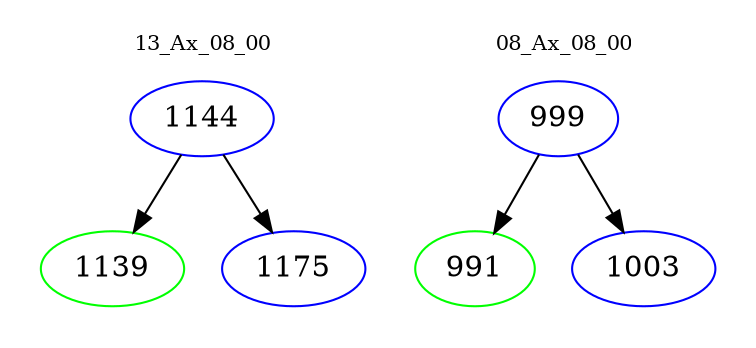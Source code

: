 digraph{
subgraph cluster_0 {
color = white
label = "13_Ax_08_00";
fontsize=10;
T0_1144 [label="1144", color="blue"]
T0_1144 -> T0_1139 [color="black"]
T0_1139 [label="1139", color="green"]
T0_1144 -> T0_1175 [color="black"]
T0_1175 [label="1175", color="blue"]
}
subgraph cluster_1 {
color = white
label = "08_Ax_08_00";
fontsize=10;
T1_999 [label="999", color="blue"]
T1_999 -> T1_991 [color="black"]
T1_991 [label="991", color="green"]
T1_999 -> T1_1003 [color="black"]
T1_1003 [label="1003", color="blue"]
}
}
